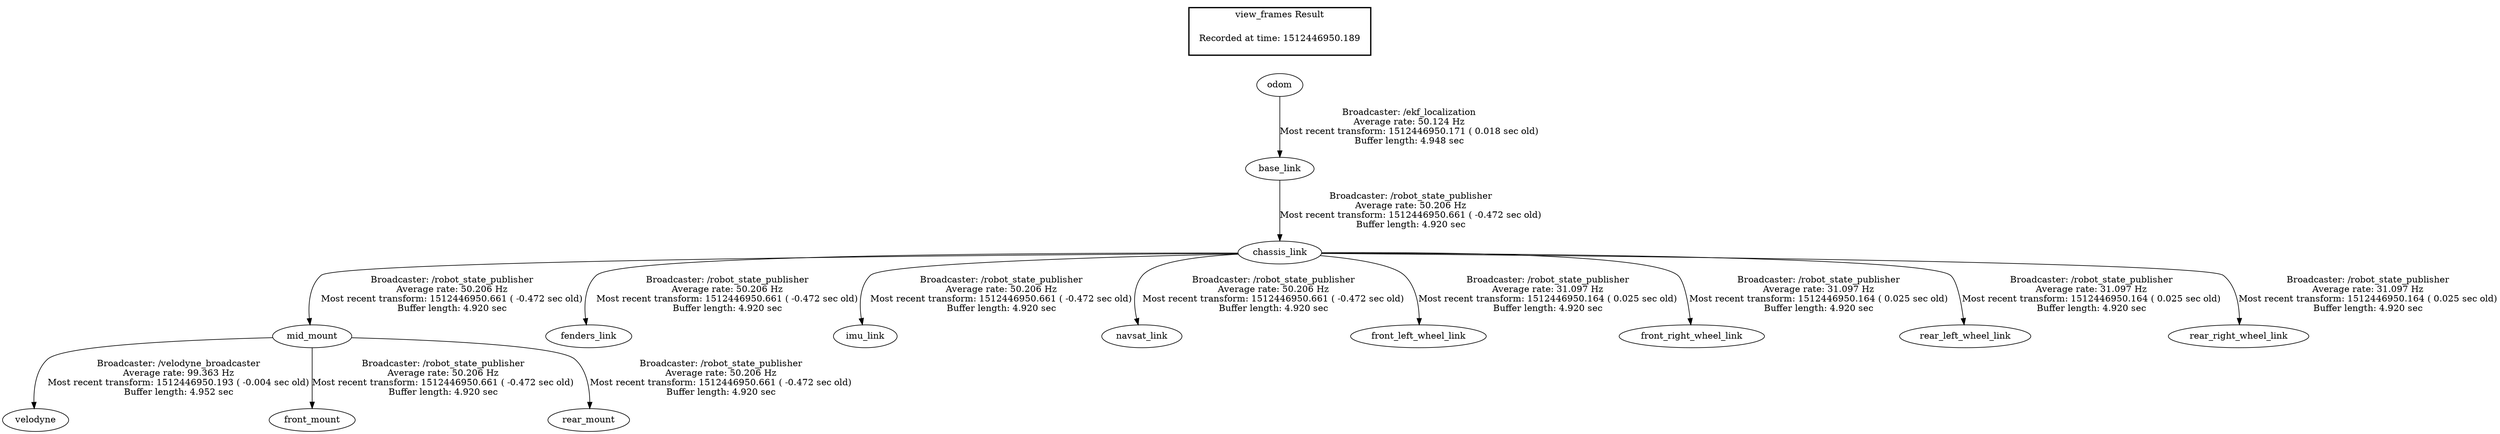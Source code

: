 digraph G {
"mid_mount" -> "velodyne"[label="Broadcaster: /velodyne_broadcaster\nAverage rate: 99.363 Hz\nMost recent transform: 1512446950.193 ( -0.004 sec old)\nBuffer length: 4.952 sec\n"];
"chassis_link" -> "mid_mount"[label="Broadcaster: /robot_state_publisher\nAverage rate: 50.206 Hz\nMost recent transform: 1512446950.661 ( -0.472 sec old)\nBuffer length: 4.920 sec\n"];
"base_link" -> "chassis_link"[label="Broadcaster: /robot_state_publisher\nAverage rate: 50.206 Hz\nMost recent transform: 1512446950.661 ( -0.472 sec old)\nBuffer length: 4.920 sec\n"];
"odom" -> "base_link"[label="Broadcaster: /ekf_localization\nAverage rate: 50.124 Hz\nMost recent transform: 1512446950.171 ( 0.018 sec old)\nBuffer length: 4.948 sec\n"];
"chassis_link" -> "fenders_link"[label="Broadcaster: /robot_state_publisher\nAverage rate: 50.206 Hz\nMost recent transform: 1512446950.661 ( -0.472 sec old)\nBuffer length: 4.920 sec\n"];
"mid_mount" -> "front_mount"[label="Broadcaster: /robot_state_publisher\nAverage rate: 50.206 Hz\nMost recent transform: 1512446950.661 ( -0.472 sec old)\nBuffer length: 4.920 sec\n"];
"chassis_link" -> "imu_link"[label="Broadcaster: /robot_state_publisher\nAverage rate: 50.206 Hz\nMost recent transform: 1512446950.661 ( -0.472 sec old)\nBuffer length: 4.920 sec\n"];
"chassis_link" -> "navsat_link"[label="Broadcaster: /robot_state_publisher\nAverage rate: 50.206 Hz\nMost recent transform: 1512446950.661 ( -0.472 sec old)\nBuffer length: 4.920 sec\n"];
"mid_mount" -> "rear_mount"[label="Broadcaster: /robot_state_publisher\nAverage rate: 50.206 Hz\nMost recent transform: 1512446950.661 ( -0.472 sec old)\nBuffer length: 4.920 sec\n"];
"chassis_link" -> "front_left_wheel_link"[label="Broadcaster: /robot_state_publisher\nAverage rate: 31.097 Hz\nMost recent transform: 1512446950.164 ( 0.025 sec old)\nBuffer length: 4.920 sec\n"];
"chassis_link" -> "front_right_wheel_link"[label="Broadcaster: /robot_state_publisher\nAverage rate: 31.097 Hz\nMost recent transform: 1512446950.164 ( 0.025 sec old)\nBuffer length: 4.920 sec\n"];
"chassis_link" -> "rear_left_wheel_link"[label="Broadcaster: /robot_state_publisher\nAverage rate: 31.097 Hz\nMost recent transform: 1512446950.164 ( 0.025 sec old)\nBuffer length: 4.920 sec\n"];
"chassis_link" -> "rear_right_wheel_link"[label="Broadcaster: /robot_state_publisher\nAverage rate: 31.097 Hz\nMost recent transform: 1512446950.164 ( 0.025 sec old)\nBuffer length: 4.920 sec\n"];
edge [style=invis];
 subgraph cluster_legend { style=bold; color=black; label ="view_frames Result";
"Recorded at time: 1512446950.189"[ shape=plaintext ] ;
 }->"odom";
}